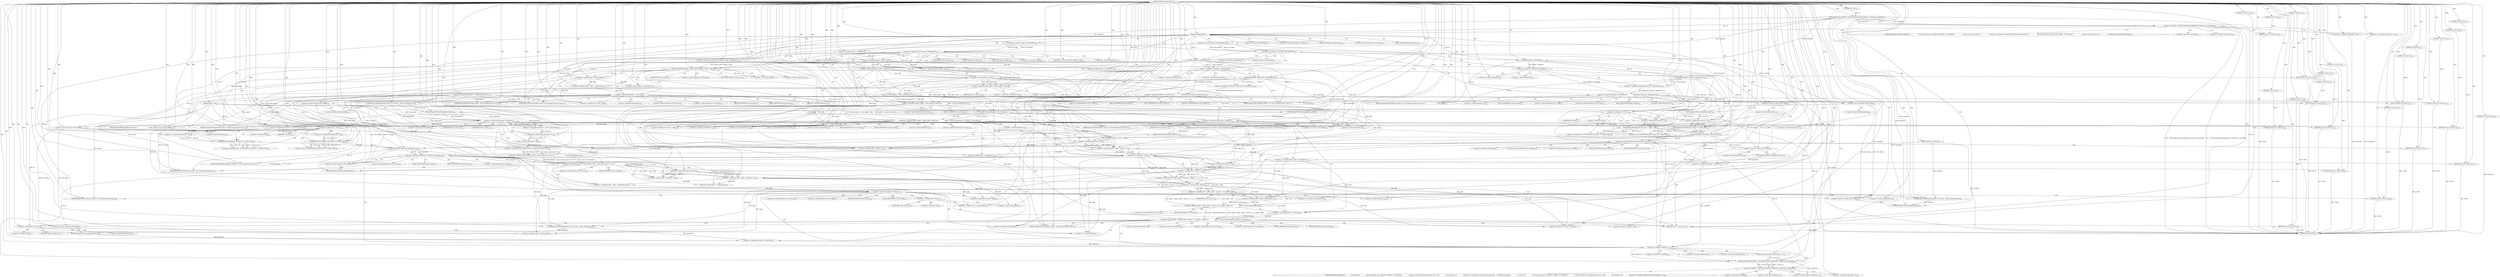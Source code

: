 digraph "TIFFAdvanceDirectory" {  
"43982" [label = <(METHOD,TIFFAdvanceDirectory)<SUB>1815</SUB>> ]
"44576" [label = <(METHOD_RETURN,int)<SUB>1815</SUB>> ]
"43983" [label = <(PARAM,TIFF *tif)<SUB>1815</SUB>> ]
"43984" [label = <(PARAM,uint64_t *nextdiroff)<SUB>1815</SUB>> ]
"43985" [label = <(PARAM,uint64_t *off)<SUB>1815</SUB>> ]
"43986" [label = <(PARAM,tdir_t *nextdirnum)<SUB>1816</SUB>> ]
"43989" [label = <(&lt;operator&gt;.assignment,module[] = &quot;TIFFAdvanceDirectory&quot;)<SUB>1818</SUB>> ]
"44574" [label = <(RETURN,return (1);,return (1);)<SUB>1993</SUB>> ]
"43993" [label = <(&lt;operator&gt;.logicalNot,!_TIFFCheckDirNumberAndOffset(tif, *nextdirnum, *nextdiroff))<SUB>1821</SUB>> ]
"44013" [label = <(isMapped,isMapped(tif))<SUB>1832</SUB>> ]
"44549" [label = <(&lt;operator&gt;.notEquals,*nextdiroff != 0)<SUB>1976</SUB>> ]
"44575" [label = <(LITERAL,1,return (1);)<SUB>1993</SUB>> ]
"44002" [label = <(&lt;operator&gt;.assignment,*nextdiroff = 0)<SUB>1827</SUB>> ]
"44006" [label = <(&lt;operator&gt;.assignment,*nextdirnum = 0)<SUB>1828</SUB>> ]
"44010" [label = <(RETURN,return (0);,return (0);)<SUB>1829</SUB>> ]
"44017" [label = <(&lt;operator&gt;.assignment,poff = *nextdiroff)<SUB>1834</SUB>> ]
"44554" [label = <(&lt;operator&gt;.postIncrement,(*nextdirnum)++)<SUB>1978</SUB>> ]
"43994" [label = <(_TIFFCheckDirNumberAndOffset,_TIFFCheckDirNumberAndOffset(tif, *nextdirnum, *nextdiroff))<SUB>1821</SUB>> ]
"44011" [label = <(LITERAL,0,return (0);)<SUB>1829</SUB>> ]
"44022" [label = <(&lt;operator&gt;.logicalNot,!(tif-&gt;tif_flags &amp; TIFF_BIGTIFF))<SUB>1835</SUB>> ]
"44558" [label = <(&lt;operator&gt;.logicalNot,!_TIFFCheckDirNumberAndOffset(tif, *nextdirnum, *nextdiroff))<SUB>1981</SUB>> ]
"44035" [label = <(&lt;operator&gt;.assignment,poffa = (tmsize_t)poff)<SUB>1840</SUB>> ]
"44040" [label = <(&lt;operator&gt;.assignment,poffb = poffa + sizeof(uint16_t))<SUB>1841</SUB>> ]
"44080" [label = <(_TIFFmemcpy,_TIFFmemcpy(&amp;dircount, tif-&gt;tif_base + poffa, sizeof(uint16_t)))<SUB>1849</SUB>> ]
"44100" [label = <(&lt;operator&gt;.assignment,poffc = poffb + dircount * 12)<SUB>1852</SUB>> ]
"44107" [label = <(&lt;operator&gt;.assignment,poffd = poffc + sizeof(uint32_t))<SUB>1853</SUB>> ]
"44158" [label = <(_TIFFmemcpy,_TIFFmemcpy(&amp;nextdir32, tif-&gt;tif_base + poffc, sizeof(uint32_t)))<SUB>1862</SUB>> ]
"44178" [label = <(&lt;operator&gt;.assignment,*nextdiroff = nextdir32)<SUB>1865</SUB>> ]
"44345" [label = <(&lt;operator&gt;.logicalNot,!(tif-&gt;tif_flags &amp; TIFF_BIGTIFF))<SUB>1916</SUB>> ]
"44567" [label = <(&lt;operator&gt;.assignment,*nextdiroff = 0)<SUB>1989</SUB>> ]
"44571" [label = <(&lt;operator&gt;.postDecrement,(*nextdirnum)--)<SUB>1990</SUB>> ]
"44023" [label = <(&lt;operator&gt;.and,tif-&gt;tif_flags &amp; TIFF_BIGTIFF)<SUB>1835</SUB>> ]
"44047" [label = <(&lt;operator&gt;.logicalOr,((uint64_t)poffa != poff) || (poffb &lt; poffa) ||\012                (poffb &lt; (tmsize_t)sizeof(uint16_t)) || (poffb &gt; tif-&gt;tif_size))<SUB>1842</SUB>> ]
"44091" [label = <(&lt;operator&gt;.and,tif-&gt;tif_flags &amp; TIFF_SWAB)<SUB>1850</SUB>> ]
"44114" [label = <(&lt;operator&gt;.logicalOr,(poffc &lt; poffb) || (poffc &lt; dircount * 12) || (poffd &lt; poffc) ||\012                (poffd &lt; (tmsize_t)sizeof(uint32_t)) || (poffd &gt; tif-&gt;tif_size))<SUB>1854</SUB>> ]
"44148" [label = <(&lt;operator&gt;.notEquals,off != NULL)<SUB>1860</SUB>> ]
"44169" [label = <(&lt;operator&gt;.and,tif-&gt;tif_flags &amp; TIFF_SWAB)<SUB>1863</SUB>> ]
"44206" [label = <(&lt;operator&gt;.assignment,poffa = (tmsize_t)poff)<SUB>1877</SUB>> ]
"44211" [label = <(&lt;operator&gt;.assignment,poffb = poffa + sizeof(uint64_t))<SUB>1878</SUB>> ]
"44230" [label = <(_TIFFmemcpy,_TIFFmemcpy(&amp;dircount64, tif-&gt;tif_base + poffa, sizeof(uint64_t)))<SUB>1884</SUB>> ]
"44261" [label = <(&lt;operator&gt;.assignment,dircount16 = (uint16_t)dircount64)<SUB>1893</SUB>> ]
"44287" [label = <(&lt;operator&gt;.assignment,poffc = poffb + dircount16 * 20)<SUB>1900</SUB>> ]
"44294" [label = <(&lt;operator&gt;.assignment,poffd = poffc + sizeof(uint64_t))<SUB>1901</SUB>> ]
"44324" [label = <(_TIFFmemcpy,_TIFFmemcpy(nextdiroff, tif-&gt;tif_base + poffc, sizeof(uint64_t)))<SUB>1909</SUB>> ]
"44440" [label = <(&lt;operator&gt;.assignment,*nextdiroff = nextdir32)<SUB>1941</SUB>> ]
"44559" [label = <(_TIFFCheckDirNumberAndOffset,_TIFFCheckDirNumberAndOffset(tif, *nextdirnum, *nextdiroff))<SUB>1981</SUB>> ]
"44037" [label = <(&lt;operator&gt;.cast,(tmsize_t)poff)<SUB>1840</SUB>> ]
"44042" [label = <(&lt;operator&gt;.addition,poffa + sizeof(uint16_t))<SUB>1841</SUB>> ]
"44070" [label = <(TIFFErrorExtR,TIFFErrorExtR(tif, module, &quot;Error fetching directory count&quot;))<SUB>1845</SUB>> ]
"44074" [label = <(&lt;operator&gt;.assignment,*nextdiroff = 0)<SUB>1846</SUB>> ]
"44078" [label = <(RETURN,return (0);,return (0);)<SUB>1847</SUB>> ]
"44083" [label = <(&lt;operator&gt;.addition,tif-&gt;tif_base + poffa)<SUB>1849</SUB>> ]
"44088" [label = <(&lt;operator&gt;.sizeOf,sizeof(uint16_t))<SUB>1849</SUB>> ]
"44097" [label = <(TIFFSwabShort,TIFFSwabShort(&amp;dircount))<SUB>1851</SUB>> ]
"44102" [label = <(&lt;operator&gt;.addition,poffb + dircount * 12)<SUB>1852</SUB>> ]
"44109" [label = <(&lt;operator&gt;.addition,poffc + sizeof(uint32_t))<SUB>1853</SUB>> ]
"44141" [label = <(TIFFErrorExtR,TIFFErrorExtR(tif, module, &quot;Error fetching directory link&quot;))<SUB>1857</SUB>> ]
"44145" [label = <(RETURN,return (0);,return (0);)<SUB>1858</SUB>> ]
"44152" [label = <(&lt;operator&gt;.assignment,*off = (uint64_t)poffc)<SUB>1861</SUB>> ]
"44161" [label = <(&lt;operator&gt;.addition,tif-&gt;tif_base + poffc)<SUB>1862</SUB>> ]
"44166" [label = <(&lt;operator&gt;.sizeOf,sizeof(uint32_t))<SUB>1862</SUB>> ]
"44175" [label = <(TIFFSwabLong,TIFFSwabLong(&amp;nextdir32))<SUB>1864</SUB>> ]
"44191" [label = <(&lt;operator&gt;.greaterThan,poff &gt; (uint64_t)TIFF_TMSIZE_T_MAX - sizeof(uint64_t))<SUB>1872</SUB>> ]
"44218" [label = <(&lt;operator&gt;.greaterThan,poffb &gt; tif-&gt;tif_size)<SUB>1879</SUB>> ]
"44241" [label = <(&lt;operator&gt;.and,tif-&gt;tif_flags &amp; TIFF_SWAB)<SUB>1885</SUB>> ]
"44251" [label = <(&lt;operator&gt;.greaterThan,dircount64 &gt; 0xFFFF)<SUB>1887</SUB>> ]
"44267" [label = <(&lt;operator&gt;.greaterThan,poffb &gt; TIFF_TMSIZE_T_MAX - (tmsize_t)(dircount16 * 20) -\012                            (tmsize_t)sizeof(uint64_t))<SUB>1894</SUB>> ]
"44301" [label = <(&lt;operator&gt;.greaterThan,poffd &gt; tif-&gt;tif_size)<SUB>1902</SUB>> ]
"44314" [label = <(&lt;operator&gt;.notEquals,off != NULL)<SUB>1907</SUB>> ]
"44334" [label = <(&lt;operator&gt;.and,tif-&gt;tif_flags &amp; TIFF_SWAB)<SUB>1910</SUB>> ]
"44346" [label = <(&lt;operator&gt;.and,tif-&gt;tif_flags &amp; TIFF_BIGTIFF)<SUB>1916</SUB>> ]
"44355" [label = <(&lt;operator&gt;.logicalOr,!SeekOK(tif, *nextdiroff) ||\012                !ReadOK(tif, &amp;dircount, sizeof(uint16_t)))<SUB>1920</SUB>> ]
"44379" [label = <(&lt;operator&gt;.and,tif-&gt;tif_flags &amp; TIFF_SWAB)<SUB>1927</SUB>> ]
"44389" [label = <(&lt;operator&gt;.notEquals,off != NULL)<SUB>1929</SUB>> ]
"44413" [label = <(&lt;operator&gt;.logicalNot,!ReadOK(tif, &amp;nextdir32, sizeof(uint32_t)))<SUB>1933</SUB>> ]
"44431" [label = <(&lt;operator&gt;.and,tif-&gt;tif_flags &amp; TIFF_SWAB)<SUB>1939</SUB>> ]
"44493" [label = <(&lt;operator&gt;.assignment,dircount16 = (uint16_t)dircount64)<SUB>1961</SUB>> ]
"44044" [label = <(&lt;operator&gt;.sizeOf,sizeof(uint16_t))<SUB>1841</SUB>> ]
"44048" [label = <(&lt;operator&gt;.logicalOr,((uint64_t)poffa != poff) || (poffb &lt; poffa) ||\012                (poffb &lt; (tmsize_t)sizeof(uint16_t)))<SUB>1842</SUB>> ]
"44064" [label = <(&lt;operator&gt;.greaterThan,poffb &gt; tif-&gt;tif_size)<SUB>1843</SUB>> ]
"44079" [label = <(LITERAL,0,return (0);)<SUB>1847</SUB>> ]
"44104" [label = <(&lt;operator&gt;.multiplication,dircount * 12)<SUB>1852</SUB>> ]
"44111" [label = <(&lt;operator&gt;.sizeOf,sizeof(uint32_t))<SUB>1853</SUB>> ]
"44115" [label = <(&lt;operator&gt;.logicalOr,(poffc &lt; poffb) || (poffc &lt; dircount * 12) || (poffd &lt; poffc) ||\012                (poffd &lt; (tmsize_t)sizeof(uint32_t)))<SUB>1854</SUB>> ]
"44135" [label = <(&lt;operator&gt;.greaterThan,poffd &gt; tif-&gt;tif_size)<SUB>1855</SUB>> ]
"44146" [label = <(LITERAL,0,return (0);)<SUB>1858</SUB>> ]
"44200" [label = <(TIFFErrorExtR,TIFFErrorExtR(tif, module, &quot;Error fetching directory count&quot;))<SUB>1874</SUB>> ]
"44204" [label = <(RETURN,return (0);,return (0);)<SUB>1875</SUB>> ]
"44208" [label = <(&lt;operator&gt;.cast,(tmsize_t)poff)<SUB>1877</SUB>> ]
"44213" [label = <(&lt;operator&gt;.addition,poffa + sizeof(uint64_t))<SUB>1878</SUB>> ]
"44224" [label = <(TIFFErrorExtR,TIFFErrorExtR(tif, module, &quot;Error fetching directory count&quot;))<SUB>1881</SUB>> ]
"44228" [label = <(RETURN,return (0);,return (0);)<SUB>1882</SUB>> ]
"44233" [label = <(&lt;operator&gt;.addition,tif-&gt;tif_base + poffa)<SUB>1884</SUB>> ]
"44238" [label = <(&lt;operator&gt;.sizeOf,sizeof(uint64_t))<SUB>1884</SUB>> ]
"44247" [label = <(TIFFSwabLong8,TIFFSwabLong8(&amp;dircount64))<SUB>1886</SUB>> ]
"44255" [label = <(TIFFErrorExtR,TIFFErrorExtR(tif, module,\012                              &quot;Sanity check on directory count failed&quot;))<SUB>1889</SUB>> ]
"44259" [label = <(RETURN,return (0);,return (0);)<SUB>1891</SUB>> ]
"44263" [label = <(&lt;operator&gt;.cast,(uint16_t)dircount64)<SUB>1893</SUB>> ]
"44281" [label = <(TIFFErrorExtR,TIFFErrorExtR(tif, module, &quot;Error fetching directory link&quot;))<SUB>1897</SUB>> ]
"44285" [label = <(RETURN,return (0);,return (0);)<SUB>1898</SUB>> ]
"44289" [label = <(&lt;operator&gt;.addition,poffb + dircount16 * 20)<SUB>1900</SUB>> ]
"44296" [label = <(&lt;operator&gt;.addition,poffc + sizeof(uint64_t))<SUB>1901</SUB>> ]
"44307" [label = <(TIFFErrorExtR,TIFFErrorExtR(tif, module, &quot;Error fetching directory link&quot;))<SUB>1904</SUB>> ]
"44311" [label = <(RETURN,return (0);,return (0);)<SUB>1905</SUB>> ]
"44318" [label = <(&lt;operator&gt;.assignment,*off = (uint64_t)poffc)<SUB>1908</SUB>> ]
"44326" [label = <(&lt;operator&gt;.addition,tif-&gt;tif_base + poffc)<SUB>1909</SUB>> ]
"44331" [label = <(&lt;operator&gt;.sizeOf,sizeof(uint64_t))<SUB>1909</SUB>> ]
"44340" [label = <(TIFFSwabLong8,TIFFSwabLong8(nextdiroff))<SUB>1911</SUB>> ]
"44369" [label = <(TIFFErrorExtR,TIFFErrorExtR(tif, module, &quot;%s: Error fetching directory count&quot;,\012                              tif-&gt;tif_name))<SUB>1923</SUB>> ]
"44376" [label = <(RETURN,return (0);,return (0);)<SUB>1925</SUB>> ]
"44385" [label = <(TIFFSwabShort,TIFFSwabShort(&amp;dircount))<SUB>1928</SUB>> ]
"44393" [label = <(&lt;operator&gt;.assignment,*off = TIFFSeekFile(tif, dircount * 12, SEEK_CUR))<SUB>1930</SUB>> ]
"44421" [label = <(TIFFErrorExtR,TIFFErrorExtR(tif, module, &quot;%s: Error fetching directory link&quot;,\012                              tif-&gt;tif_name))<SUB>1935</SUB>> ]
"44428" [label = <(RETURN,return (0);,return (0);)<SUB>1937</SUB>> ]
"44437" [label = <(TIFFSwabLong,TIFFSwabLong(&amp;nextdir32))<SUB>1940</SUB>> ]
"44449" [label = <(&lt;operator&gt;.logicalOr,!SeekOK(tif, *nextdiroff) ||\012                !ReadOK(tif, &amp;dircount64, sizeof(uint64_t)))<SUB>1947</SUB>> ]
"44473" [label = <(&lt;operator&gt;.and,tif-&gt;tif_flags &amp; TIFF_SWAB)<SUB>1954</SUB>> ]
"44483" [label = <(&lt;operator&gt;.greaterThan,dircount64 &gt; 0xFFFF)<SUB>1956</SUB>> ]
"44499" [label = <(&lt;operator&gt;.notEquals,off != NULL)<SUB>1962</SUB>> ]
"44523" [label = <(&lt;operator&gt;.logicalNot,!ReadOK(tif, nextdiroff, sizeof(uint64_t)))<SUB>1966</SUB>> ]
"44540" [label = <(&lt;operator&gt;.and,tif-&gt;tif_flags &amp; TIFF_SWAB)<SUB>1972</SUB>> ]
"44049" [label = <(&lt;operator&gt;.logicalOr,((uint64_t)poffa != poff) || (poffb &lt; poffa))<SUB>1842</SUB>> ]
"44058" [label = <(&lt;operator&gt;.lessThan,poffb &lt; (tmsize_t)sizeof(uint16_t))<SUB>1843</SUB>> ]
"44116" [label = <(&lt;operator&gt;.logicalOr,(poffc &lt; poffb) || (poffc &lt; dircount * 12) || (poffd &lt; poffc))<SUB>1854</SUB>> ]
"44129" [label = <(&lt;operator&gt;.lessThan,poffd &lt; (tmsize_t)sizeof(uint32_t))<SUB>1855</SUB>> ]
"44155" [label = <(&lt;operator&gt;.cast,(uint64_t)poffc)<SUB>1861</SUB>> ]
"44193" [label = <(&lt;operator&gt;.subtraction,(uint64_t)TIFF_TMSIZE_T_MAX - sizeof(uint64_t))<SUB>1872</SUB>> ]
"44205" [label = <(LITERAL,0,return (0);)<SUB>1875</SUB>> ]
"44215" [label = <(&lt;operator&gt;.sizeOf,sizeof(uint64_t))<SUB>1878</SUB>> ]
"44229" [label = <(LITERAL,0,return (0);)<SUB>1882</SUB>> ]
"44260" [label = <(LITERAL,0,return (0);)<SUB>1891</SUB>> ]
"44269" [label = <(&lt;operator&gt;.subtraction,TIFF_TMSIZE_T_MAX - (tmsize_t)(dircount16 * 20) -\012                            (tmsize_t)sizeof(uint64_t))<SUB>1894</SUB>> ]
"44286" [label = <(LITERAL,0,return (0);)<SUB>1898</SUB>> ]
"44291" [label = <(&lt;operator&gt;.multiplication,dircount16 * 20)<SUB>1900</SUB>> ]
"44298" [label = <(&lt;operator&gt;.sizeOf,sizeof(uint64_t))<SUB>1901</SUB>> ]
"44312" [label = <(LITERAL,0,return (0);)<SUB>1905</SUB>> ]
"44356" [label = <(&lt;operator&gt;.logicalNot,!SeekOK(tif, *nextdiroff))<SUB>1920</SUB>> ]
"44361" [label = <(&lt;operator&gt;.logicalNot,!ReadOK(tif, &amp;dircount, sizeof(uint16_t)))<SUB>1921</SUB>> ]
"44377" [label = <(LITERAL,0,return (0);)<SUB>1925</SUB>> ]
"44404" [label = <(&lt;operator&gt;.cast,(void)TIFFSeekFile(tif, dircount * 12, SEEK_CUR))<SUB>1932</SUB>> ]
"44414" [label = <(ReadOK,ReadOK(tif, &amp;nextdir32, sizeof(uint32_t)))<SUB>1933</SUB>> ]
"44429" [label = <(LITERAL,0,return (0);)<SUB>1937</SUB>> ]
"44463" [label = <(TIFFErrorExtR,TIFFErrorExtR(tif, module, &quot;%s: Error fetching directory count&quot;,\012                              tif-&gt;tif_name))<SUB>1950</SUB>> ]
"44470" [label = <(RETURN,return (0);,return (0);)<SUB>1952</SUB>> ]
"44479" [label = <(TIFFSwabLong8,TIFFSwabLong8(&amp;dircount64))<SUB>1955</SUB>> ]
"44487" [label = <(TIFFErrorExtR,TIFFErrorExtR(tif, module, &quot;Error fetching directory count&quot;))<SUB>1958</SUB>> ]
"44491" [label = <(RETURN,return (0);,return (0);)<SUB>1959</SUB>> ]
"44495" [label = <(&lt;operator&gt;.cast,(uint16_t)dircount64)<SUB>1961</SUB>> ]
"44503" [label = <(&lt;operator&gt;.assignment,*off = TIFFSeekFile(tif, dircount16 * 20, SEEK_CUR))<SUB>1963</SUB>> ]
"44530" [label = <(TIFFErrorExtR,TIFFErrorExtR(tif, module, &quot;%s: Error fetching directory link&quot;,\012                              tif-&gt;tif_name))<SUB>1968</SUB>> ]
"44537" [label = <(RETURN,return (0);,return (0);)<SUB>1970</SUB>> ]
"44546" [label = <(TIFFSwabLong8,TIFFSwabLong8(nextdiroff))<SUB>1973</SUB>> ]
"44050" [label = <(&lt;operator&gt;.notEquals,(uint64_t)poffa != poff)<SUB>1842</SUB>> ]
"44055" [label = <(&lt;operator&gt;.lessThan,poffb &lt; poffa)<SUB>1842</SUB>> ]
"44060" [label = <(&lt;operator&gt;.cast,(tmsize_t)sizeof(uint16_t))<SUB>1843</SUB>> ]
"44117" [label = <(&lt;operator&gt;.logicalOr,(poffc &lt; poffb) || (poffc &lt; dircount * 12))<SUB>1854</SUB>> ]
"44126" [label = <(&lt;operator&gt;.lessThan,poffd &lt; poffc)<SUB>1854</SUB>> ]
"44131" [label = <(&lt;operator&gt;.cast,(tmsize_t)sizeof(uint32_t))<SUB>1855</SUB>> ]
"44194" [label = <(&lt;operator&gt;.cast,(uint64_t)TIFF_TMSIZE_T_MAX)<SUB>1872</SUB>> ]
"44197" [label = <(&lt;operator&gt;.sizeOf,sizeof(uint64_t))<SUB>1872</SUB>> ]
"44270" [label = <(&lt;operator&gt;.subtraction,TIFF_TMSIZE_T_MAX - (tmsize_t)(dircount16 * 20))<SUB>1894</SUB>> ]
"44276" [label = <(&lt;operator&gt;.cast,(tmsize_t)sizeof(uint64_t))<SUB>1895</SUB>> ]
"44321" [label = <(&lt;operator&gt;.cast,(uint64_t)poffc)<SUB>1908</SUB>> ]
"44357" [label = <(SeekOK,SeekOK(tif, *nextdiroff))<SUB>1920</SUB>> ]
"44362" [label = <(ReadOK,ReadOK(tif, &amp;dircount, sizeof(uint16_t)))<SUB>1921</SUB>> ]
"44396" [label = <(TIFFSeekFile,TIFFSeekFile(tif, dircount * 12, SEEK_CUR))<SUB>1930</SUB>> ]
"44418" [label = <(&lt;operator&gt;.sizeOf,sizeof(uint32_t))<SUB>1933</SUB>> ]
"44450" [label = <(&lt;operator&gt;.logicalNot,!SeekOK(tif, *nextdiroff))<SUB>1947</SUB>> ]
"44455" [label = <(&lt;operator&gt;.logicalNot,!ReadOK(tif, &amp;dircount64, sizeof(uint64_t)))<SUB>1948</SUB>> ]
"44471" [label = <(LITERAL,0,return (0);)<SUB>1952</SUB>> ]
"44492" [label = <(LITERAL,0,return (0);)<SUB>1959</SUB>> ]
"44514" [label = <(&lt;operator&gt;.cast,(void)TIFFSeekFile(tif, dircount16 * 20, SEEK_CUR))<SUB>1965</SUB>> ]
"44524" [label = <(ReadOK,ReadOK(tif, nextdiroff, sizeof(uint64_t)))<SUB>1966</SUB>> ]
"44538" [label = <(LITERAL,0,return (0);)<SUB>1970</SUB>> ]
"44051" [label = <(&lt;operator&gt;.cast,(uint64_t)poffa)<SUB>1842</SUB>> ]
"44062" [label = <(&lt;operator&gt;.sizeOf,sizeof(uint16_t))<SUB>1843</SUB>> ]
"44118" [label = <(&lt;operator&gt;.lessThan,poffc &lt; poffb)<SUB>1854</SUB>> ]
"44121" [label = <(&lt;operator&gt;.lessThan,poffc &lt; dircount * 12)<SUB>1854</SUB>> ]
"44133" [label = <(&lt;operator&gt;.sizeOf,sizeof(uint32_t))<SUB>1855</SUB>> ]
"44272" [label = <(tmsize_t,(tmsize_t)(dircount16 * 20))<SUB>1894</SUB>> ]
"44278" [label = <(&lt;operator&gt;.sizeOf,sizeof(uint64_t))<SUB>1895</SUB>> ]
"44366" [label = <(&lt;operator&gt;.sizeOf,sizeof(uint16_t))<SUB>1921</SUB>> ]
"44398" [label = <(&lt;operator&gt;.multiplication,dircount * 12)<SUB>1930</SUB>> ]
"44406" [label = <(TIFFSeekFile,TIFFSeekFile(tif, dircount * 12, SEEK_CUR))<SUB>1932</SUB>> ]
"44451" [label = <(SeekOK,SeekOK(tif, *nextdiroff))<SUB>1947</SUB>> ]
"44456" [label = <(ReadOK,ReadOK(tif, &amp;dircount64, sizeof(uint64_t)))<SUB>1948</SUB>> ]
"44506" [label = <(TIFFSeekFile,TIFFSeekFile(tif, dircount16 * 20, SEEK_CUR))<SUB>1963</SUB>> ]
"44527" [label = <(&lt;operator&gt;.sizeOf,sizeof(uint64_t))<SUB>1966</SUB>> ]
"44123" [label = <(&lt;operator&gt;.multiplication,dircount * 12)<SUB>1854</SUB>> ]
"44273" [label = <(&lt;operator&gt;.multiplication,dircount16 * 20)<SUB>1894</SUB>> ]
"44408" [label = <(&lt;operator&gt;.multiplication,dircount * 12)<SUB>1932</SUB>> ]
"44460" [label = <(&lt;operator&gt;.sizeOf,sizeof(uint64_t))<SUB>1948</SUB>> ]
"44508" [label = <(&lt;operator&gt;.multiplication,dircount16 * 20)<SUB>1963</SUB>> ]
"44516" [label = <(TIFFSeekFile,TIFFSeekFile(tif, dircount16 * 20, SEEK_CUR))<SUB>1965</SUB>> ]
"44518" [label = <(&lt;operator&gt;.multiplication,dircount16 * 20)<SUB>1965</SUB>> ]
"44001" [label = <(UNKNOWN,TIFFErrorExtR(tif, module,\012                      &quot;Starting directory %u at offset 0x%&quot; PRIx64 &quot; (%&quot; PRIu64\012                      &quot;) might cause an IFD loop&quot;,\012                      *nextdirnum, *nextdiroff, *nextdiroff);,TIFFErrorExtR(tif, module,\012                      &quot;Starting directory %u at offset 0x%&quot; PRIx64 &quot; (%&quot; PRIu64\012                      &quot;) might cause an IFD loop&quot;,\012                      *nextdirnum, *nextdiroff, *nextdiroff);)<SUB>1823</SUB>> ]
"44550" [label = <(&lt;operator&gt;.indirection,*nextdiroff)<SUB>1976</SUB>> ]
"44003" [label = <(&lt;operator&gt;.indirection,*nextdiroff)<SUB>1827</SUB>> ]
"44007" [label = <(&lt;operator&gt;.indirection,*nextdirnum)<SUB>1828</SUB>> ]
"44019" [label = <(&lt;operator&gt;.indirection,*nextdiroff)<SUB>1834</SUB>> ]
"44555" [label = <(&lt;operator&gt;.indirection,*nextdirnum)<SUB>1978</SUB>> ]
"44566" [label = <(UNKNOWN,TIFFWarningExtR(\012                tif, module,\012                &quot;the next directory %u at offset 0x%&quot; PRIx64 &quot; (%&quot; PRIu64\012                &quot;) might be an IFD loop. Treating directory %d as &quot;\012                &quot;last directory&quot;,\012                *nextdirnum, *nextdiroff, *nextdiroff, (int)(*nextdirnum) - 1);,TIFFWarningExtR(\012                tif, module,\012                &quot;the next directory %u at offset 0x%&quot; PRIx64 &quot; (%&quot; PRIu64\012                &quot;) might be an IFD loop. Treating directory %d as &quot;\012                &quot;last directory&quot;,\012                *nextdirnum, *nextdiroff, *nextdiroff, (int)(*nextdirnum) - 1);)<SUB>1983</SUB>> ]
"44024" [label = <(&lt;operator&gt;.indirectFieldAccess,tif-&gt;tif_flags)<SUB>1835</SUB>> ]
"44081" [label = <(&lt;operator&gt;.addressOf,&amp;dircount)<SUB>1849</SUB>> ]
"44159" [label = <(&lt;operator&gt;.addressOf,&amp;nextdir32)<SUB>1862</SUB>> ]
"44179" [label = <(&lt;operator&gt;.indirection,*nextdiroff)<SUB>1865</SUB>> ]
"44561" [label = <(&lt;operator&gt;.indirection,*nextdirnum)<SUB>1981</SUB>> ]
"44563" [label = <(&lt;operator&gt;.indirection,*nextdiroff)<SUB>1981</SUB>> ]
"44568" [label = <(&lt;operator&gt;.indirection,*nextdiroff)<SUB>1989</SUB>> ]
"44572" [label = <(&lt;operator&gt;.indirection,*nextdirnum)<SUB>1990</SUB>> ]
"44026" [label = <(FIELD_IDENTIFIER,tif_flags,tif_flags)<SUB>1835</SUB>> ]
"44038" [label = <(UNKNOWN,tmsize_t,tmsize_t)<SUB>1840</SUB>> ]
"44084" [label = <(&lt;operator&gt;.indirectFieldAccess,tif-&gt;tif_base)<SUB>1849</SUB>> ]
"44092" [label = <(&lt;operator&gt;.indirectFieldAccess,tif-&gt;tif_flags)<SUB>1850</SUB>> ]
"44162" [label = <(&lt;operator&gt;.indirectFieldAccess,tif-&gt;tif_base)<SUB>1862</SUB>> ]
"44170" [label = <(&lt;operator&gt;.indirectFieldAccess,tif-&gt;tif_flags)<SUB>1863</SUB>> ]
"44231" [label = <(&lt;operator&gt;.addressOf,&amp;dircount64)<SUB>1884</SUB>> ]
"44347" [label = <(&lt;operator&gt;.indirectFieldAccess,tif-&gt;tif_flags)<SUB>1916</SUB>> ]
"44441" [label = <(&lt;operator&gt;.indirection,*nextdiroff)<SUB>1941</SUB>> ]
"44066" [label = <(&lt;operator&gt;.indirectFieldAccess,tif-&gt;tif_size)<SUB>1843</SUB>> ]
"44075" [label = <(&lt;operator&gt;.indirection,*nextdiroff)<SUB>1846</SUB>> ]
"44086" [label = <(FIELD_IDENTIFIER,tif_base,tif_base)<SUB>1849</SUB>> ]
"44094" [label = <(FIELD_IDENTIFIER,tif_flags,tif_flags)<SUB>1850</SUB>> ]
"44098" [label = <(&lt;operator&gt;.addressOf,&amp;dircount)<SUB>1851</SUB>> ]
"44137" [label = <(&lt;operator&gt;.indirectFieldAccess,tif-&gt;tif_size)<SUB>1855</SUB>> ]
"44153" [label = <(&lt;operator&gt;.indirection,*off)<SUB>1861</SUB>> ]
"44164" [label = <(FIELD_IDENTIFIER,tif_base,tif_base)<SUB>1862</SUB>> ]
"44172" [label = <(FIELD_IDENTIFIER,tif_flags,tif_flags)<SUB>1863</SUB>> ]
"44176" [label = <(&lt;operator&gt;.addressOf,&amp;nextdir32)<SUB>1864</SUB>> ]
"44209" [label = <(UNKNOWN,tmsize_t,tmsize_t)<SUB>1877</SUB>> ]
"44220" [label = <(&lt;operator&gt;.indirectFieldAccess,tif-&gt;tif_size)<SUB>1879</SUB>> ]
"44234" [label = <(&lt;operator&gt;.indirectFieldAccess,tif-&gt;tif_base)<SUB>1884</SUB>> ]
"44242" [label = <(&lt;operator&gt;.indirectFieldAccess,tif-&gt;tif_flags)<SUB>1885</SUB>> ]
"44264" [label = <(UNKNOWN,uint16_t,uint16_t)<SUB>1893</SUB>> ]
"44303" [label = <(&lt;operator&gt;.indirectFieldAccess,tif-&gt;tif_size)<SUB>1902</SUB>> ]
"44327" [label = <(&lt;operator&gt;.indirectFieldAccess,tif-&gt;tif_base)<SUB>1909</SUB>> ]
"44335" [label = <(&lt;operator&gt;.indirectFieldAccess,tif-&gt;tif_flags)<SUB>1910</SUB>> ]
"44349" [label = <(FIELD_IDENTIFIER,tif_flags,tif_flags)<SUB>1916</SUB>> ]
"44380" [label = <(&lt;operator&gt;.indirectFieldAccess,tif-&gt;tif_flags)<SUB>1927</SUB>> ]
"44432" [label = <(&lt;operator&gt;.indirectFieldAccess,tif-&gt;tif_flags)<SUB>1939</SUB>> ]
"44068" [label = <(FIELD_IDENTIFIER,tif_size,tif_size)<SUB>1843</SUB>> ]
"44139" [label = <(FIELD_IDENTIFIER,tif_size,tif_size)<SUB>1855</SUB>> ]
"44156" [label = <(UNKNOWN,uint64_t,uint64_t)<SUB>1861</SUB>> ]
"44222" [label = <(FIELD_IDENTIFIER,tif_size,tif_size)<SUB>1879</SUB>> ]
"44236" [label = <(FIELD_IDENTIFIER,tif_base,tif_base)<SUB>1884</SUB>> ]
"44244" [label = <(FIELD_IDENTIFIER,tif_flags,tif_flags)<SUB>1885</SUB>> ]
"44248" [label = <(&lt;operator&gt;.addressOf,&amp;dircount64)<SUB>1886</SUB>> ]
"44305" [label = <(FIELD_IDENTIFIER,tif_size,tif_size)<SUB>1902</SUB>> ]
"44319" [label = <(&lt;operator&gt;.indirection,*off)<SUB>1908</SUB>> ]
"44329" [label = <(FIELD_IDENTIFIER,tif_base,tif_base)<SUB>1909</SUB>> ]
"44337" [label = <(FIELD_IDENTIFIER,tif_flags,tif_flags)<SUB>1910</SUB>> ]
"44373" [label = <(&lt;operator&gt;.indirectFieldAccess,tif-&gt;tif_name)<SUB>1924</SUB>> ]
"44382" [label = <(FIELD_IDENTIFIER,tif_flags,tif_flags)<SUB>1927</SUB>> ]
"44386" [label = <(&lt;operator&gt;.addressOf,&amp;dircount)<SUB>1928</SUB>> ]
"44394" [label = <(&lt;operator&gt;.indirection,*off)<SUB>1930</SUB>> ]
"44416" [label = <(&lt;operator&gt;.addressOf,&amp;nextdir32)<SUB>1933</SUB>> ]
"44425" [label = <(&lt;operator&gt;.indirectFieldAccess,tif-&gt;tif_name)<SUB>1936</SUB>> ]
"44434" [label = <(FIELD_IDENTIFIER,tif_flags,tif_flags)<SUB>1939</SUB>> ]
"44438" [label = <(&lt;operator&gt;.addressOf,&amp;nextdir32)<SUB>1940</SUB>> ]
"44474" [label = <(&lt;operator&gt;.indirectFieldAccess,tif-&gt;tif_flags)<SUB>1954</SUB>> ]
"44496" [label = <(UNKNOWN,uint16_t,uint16_t)<SUB>1961</SUB>> ]
"44541" [label = <(&lt;operator&gt;.indirectFieldAccess,tif-&gt;tif_flags)<SUB>1972</SUB>> ]
"44061" [label = <(UNKNOWN,tmsize_t,tmsize_t)<SUB>1843</SUB>> ]
"44132" [label = <(UNKNOWN,tmsize_t,tmsize_t)<SUB>1855</SUB>> ]
"44195" [label = <(UNKNOWN,uint64_t,uint64_t)<SUB>1872</SUB>> ]
"44277" [label = <(UNKNOWN,tmsize_t,tmsize_t)<SUB>1895</SUB>> ]
"44322" [label = <(UNKNOWN,uint64_t,uint64_t)<SUB>1908</SUB>> ]
"44359" [label = <(&lt;operator&gt;.indirection,*nextdiroff)<SUB>1920</SUB>> ]
"44364" [label = <(&lt;operator&gt;.addressOf,&amp;dircount)<SUB>1921</SUB>> ]
"44375" [label = <(FIELD_IDENTIFIER,tif_name,tif_name)<SUB>1924</SUB>> ]
"44405" [label = <(UNKNOWN,void,void)<SUB>1932</SUB>> ]
"44427" [label = <(FIELD_IDENTIFIER,tif_name,tif_name)<SUB>1936</SUB>> ]
"44467" [label = <(&lt;operator&gt;.indirectFieldAccess,tif-&gt;tif_name)<SUB>1951</SUB>> ]
"44476" [label = <(FIELD_IDENTIFIER,tif_flags,tif_flags)<SUB>1954</SUB>> ]
"44480" [label = <(&lt;operator&gt;.addressOf,&amp;dircount64)<SUB>1955</SUB>> ]
"44504" [label = <(&lt;operator&gt;.indirection,*off)<SUB>1963</SUB>> ]
"44534" [label = <(&lt;operator&gt;.indirectFieldAccess,tif-&gt;tif_name)<SUB>1969</SUB>> ]
"44543" [label = <(FIELD_IDENTIFIER,tif_flags,tif_flags)<SUB>1972</SUB>> ]
"44052" [label = <(UNKNOWN,uint64_t,uint64_t)<SUB>1842</SUB>> ]
"44453" [label = <(&lt;operator&gt;.indirection,*nextdiroff)<SUB>1947</SUB>> ]
"44458" [label = <(&lt;operator&gt;.addressOf,&amp;dircount64)<SUB>1948</SUB>> ]
"44469" [label = <(FIELD_IDENTIFIER,tif_name,tif_name)<SUB>1951</SUB>> ]
"44515" [label = <(UNKNOWN,void,void)<SUB>1965</SUB>> ]
"44536" [label = <(FIELD_IDENTIFIER,tif_name,tif_name)<SUB>1969</SUB>> ]
  "44470" -> "44576"  [ label = "DDG: &lt;RET&gt;"] 
  "44078" -> "44576"  [ label = "DDG: &lt;RET&gt;"] 
  "44537" -> "44576"  [ label = "DDG: &lt;RET&gt;"] 
  "44010" -> "44576"  [ label = "DDG: &lt;RET&gt;"] 
  "44428" -> "44576"  [ label = "DDG: &lt;RET&gt;"] 
  "44311" -> "44576"  [ label = "DDG: &lt;RET&gt;"] 
  "44228" -> "44576"  [ label = "DDG: &lt;RET&gt;"] 
  "44145" -> "44576"  [ label = "DDG: &lt;RET&gt;"] 
  "44285" -> "44576"  [ label = "DDG: &lt;RET&gt;"] 
  "44259" -> "44576"  [ label = "DDG: &lt;RET&gt;"] 
  "44376" -> "44576"  [ label = "DDG: &lt;RET&gt;"] 
  "44204" -> "44576"  [ label = "DDG: &lt;RET&gt;"] 
  "44574" -> "44576"  [ label = "DDG: &lt;RET&gt;"] 
  "44491" -> "44576"  [ label = "DDG: &lt;RET&gt;"] 
  "43984" -> "44576"  [ label = "DDG: nextdiroff"] 
  "43985" -> "44576"  [ label = "DDG: off"] 
  "43986" -> "44576"  [ label = "DDG: nextdirnum"] 
  "43989" -> "44576"  [ label = "DDG: module"] 
  "43994" -> "44576"  [ label = "DDG: tif"] 
  "43993" -> "44576"  [ label = "DDG: _TIFFCheckDirNumberAndOffset(tif, *nextdirnum, *nextdiroff)"] 
  "43993" -> "44576"  [ label = "DDG: !_TIFFCheckDirNumberAndOffset(tif, *nextdirnum, *nextdiroff)"] 
  "44002" -> "44576"  [ label = "DDG: *nextdiroff"] 
  "44006" -> "44576"  [ label = "DDG: *nextdirnum"] 
  "43982" -> "43983"  [ label = "DDG: "] 
  "43982" -> "43984"  [ label = "DDG: "] 
  "43982" -> "43985"  [ label = "DDG: "] 
  "43982" -> "43986"  [ label = "DDG: "] 
  "43982" -> "43989"  [ label = "DDG: "] 
  "44575" -> "44574"  [ label = "DDG: 1"] 
  "43982" -> "44574"  [ label = "DDG: "] 
  "43982" -> "44575"  [ label = "DDG: "] 
  "43994" -> "43993"  [ label = "DDG: tif"] 
  "43994" -> "43993"  [ label = "DDG: *nextdirnum"] 
  "43994" -> "43993"  [ label = "DDG: *nextdiroff"] 
  "43982" -> "44002"  [ label = "DDG: "] 
  "43982" -> "44006"  [ label = "DDG: "] 
  "44011" -> "44010"  [ label = "DDG: 0"] 
  "43982" -> "44010"  [ label = "DDG: "] 
  "43994" -> "44013"  [ label = "DDG: tif"] 
  "43982" -> "44013"  [ label = "DDG: "] 
  "43994" -> "44017"  [ label = "DDG: *nextdiroff"] 
  "44451" -> "44549"  [ label = "DDG: *nextdiroff"] 
  "44440" -> "44549"  [ label = "DDG: *nextdiroff"] 
  "44178" -> "44549"  [ label = "DDG: *nextdiroff"] 
  "43994" -> "44549"  [ label = "DDG: *nextdiroff"] 
  "43982" -> "44549"  [ label = "DDG: "] 
  "43983" -> "43994"  [ label = "DDG: tif"] 
  "43982" -> "43994"  [ label = "DDG: "] 
  "43982" -> "44011"  [ label = "DDG: "] 
  "43982" -> "44017"  [ label = "DDG: "] 
  "43994" -> "44554"  [ label = "DDG: *nextdirnum"] 
  "44023" -> "44022"  [ label = "DDG: tif-&gt;tif_flags"] 
  "44023" -> "44022"  [ label = "DDG: TIFF_BIGTIFF"] 
  "44017" -> "44035"  [ label = "DDG: poff"] 
  "43982" -> "44035"  [ label = "DDG: "] 
  "44035" -> "44040"  [ label = "DDG: poffa"] 
  "43982" -> "44040"  [ label = "DDG: "] 
  "44040" -> "44100"  [ label = "DDG: poffb"] 
  "44055" -> "44100"  [ label = "DDG: poffb"] 
  "44058" -> "44100"  [ label = "DDG: poffb"] 
  "44064" -> "44100"  [ label = "DDG: poffb"] 
  "43982" -> "44100"  [ label = "DDG: "] 
  "44104" -> "44100"  [ label = "DDG: dircount"] 
  "44104" -> "44100"  [ label = "DDG: 12"] 
  "44100" -> "44107"  [ label = "DDG: poffc"] 
  "43982" -> "44107"  [ label = "DDG: "] 
  "44158" -> "44178"  [ label = "DDG: &amp;nextdir32"] 
  "44175" -> "44178"  [ label = "DDG: &amp;nextdir32"] 
  "43982" -> "44178"  [ label = "DDG: "] 
  "44559" -> "44558"  [ label = "DDG: tif"] 
  "44559" -> "44558"  [ label = "DDG: *nextdirnum"] 
  "44559" -> "44558"  [ label = "DDG: *nextdiroff"] 
  "43982" -> "44567"  [ label = "DDG: "] 
  "43982" -> "44023"  [ label = "DDG: "] 
  "43982" -> "44080"  [ label = "DDG: "] 
  "44055" -> "44080"  [ label = "DDG: poffa"] 
  "44035" -> "44080"  [ label = "DDG: poffa"] 
  "43982" -> "44158"  [ label = "DDG: "] 
  "44118" -> "44158"  [ label = "DDG: poffc"] 
  "44121" -> "44158"  [ label = "DDG: poffc"] 
  "44126" -> "44158"  [ label = "DDG: poffc"] 
  "44191" -> "44206"  [ label = "DDG: poff"] 
  "43982" -> "44206"  [ label = "DDG: "] 
  "44206" -> "44211"  [ label = "DDG: poffa"] 
  "43982" -> "44211"  [ label = "DDG: "] 
  "44230" -> "44261"  [ label = "DDG: &amp;dircount64"] 
  "44247" -> "44261"  [ label = "DDG: &amp;dircount64"] 
  "44251" -> "44261"  [ label = "DDG: dircount64"] 
  "43982" -> "44261"  [ label = "DDG: "] 
  "44267" -> "44287"  [ label = "DDG: poffb"] 
  "43982" -> "44287"  [ label = "DDG: "] 
  "44291" -> "44287"  [ label = "DDG: dircount16"] 
  "44291" -> "44287"  [ label = "DDG: 20"] 
  "44287" -> "44294"  [ label = "DDG: poffc"] 
  "43982" -> "44294"  [ label = "DDG: "] 
  "44346" -> "44345"  [ label = "DDG: tif-&gt;tif_flags"] 
  "44346" -> "44345"  [ label = "DDG: TIFF_BIGTIFF"] 
  "44414" -> "44440"  [ label = "DDG: &amp;nextdir32"] 
  "44437" -> "44440"  [ label = "DDG: &amp;nextdir32"] 
  "43982" -> "44440"  [ label = "DDG: "] 
  "44013" -> "44559"  [ label = "DDG: tif"] 
  "44524" -> "44559"  [ label = "DDG: tif"] 
  "44414" -> "44559"  [ label = "DDG: tif"] 
  "43982" -> "44559"  [ label = "DDG: "] 
  "44554" -> "44559"  [ label = "DDG: *nextdirnum"] 
  "44549" -> "44559"  [ label = "DDG: *nextdiroff"] 
  "44559" -> "44571"  [ label = "DDG: *nextdirnum"] 
  "44017" -> "44037"  [ label = "DDG: poff"] 
  "43982" -> "44037"  [ label = "DDG: "] 
  "44035" -> "44042"  [ label = "DDG: poffa"] 
  "43982" -> "44042"  [ label = "DDG: "] 
  "44048" -> "44047"  [ label = "DDG: ((uint64_t)poffa != poff) || (poffb &lt; poffa)"] 
  "44048" -> "44047"  [ label = "DDG: poffb &lt; (tmsize_t)sizeof(uint16_t)"] 
  "44064" -> "44047"  [ label = "DDG: poffb"] 
  "44064" -> "44047"  [ label = "DDG: tif-&gt;tif_size"] 
  "43982" -> "44074"  [ label = "DDG: "] 
  "44079" -> "44078"  [ label = "DDG: 0"] 
  "43982" -> "44078"  [ label = "DDG: "] 
  "44055" -> "44083"  [ label = "DDG: poffa"] 
  "43982" -> "44083"  [ label = "DDG: "] 
  "44035" -> "44083"  [ label = "DDG: poffa"] 
  "43982" -> "44088"  [ label = "DDG: "] 
  "44023" -> "44091"  [ label = "DDG: tif-&gt;tif_flags"] 
  "43982" -> "44091"  [ label = "DDG: "] 
  "44040" -> "44102"  [ label = "DDG: poffb"] 
  "44055" -> "44102"  [ label = "DDG: poffb"] 
  "44058" -> "44102"  [ label = "DDG: poffb"] 
  "44064" -> "44102"  [ label = "DDG: poffb"] 
  "43982" -> "44102"  [ label = "DDG: "] 
  "44104" -> "44102"  [ label = "DDG: dircount"] 
  "44104" -> "44102"  [ label = "DDG: 12"] 
  "44100" -> "44109"  [ label = "DDG: poffc"] 
  "43982" -> "44109"  [ label = "DDG: "] 
  "44115" -> "44114"  [ label = "DDG: (poffc &lt; poffb) || (poffc &lt; dircount * 12) || (poffd &lt; poffc)"] 
  "44115" -> "44114"  [ label = "DDG: poffd &lt; (tmsize_t)sizeof(uint32_t)"] 
  "44135" -> "44114"  [ label = "DDG: poffd"] 
  "44135" -> "44114"  [ label = "DDG: tif-&gt;tif_size"] 
  "44146" -> "44145"  [ label = "DDG: 0"] 
  "43982" -> "44145"  [ label = "DDG: "] 
  "43985" -> "44148"  [ label = "DDG: off"] 
  "43982" -> "44148"  [ label = "DDG: "] 
  "44118" -> "44152"  [ label = "DDG: poffc"] 
  "44121" -> "44152"  [ label = "DDG: poffc"] 
  "44126" -> "44152"  [ label = "DDG: poffc"] 
  "43982" -> "44152"  [ label = "DDG: "] 
  "44118" -> "44161"  [ label = "DDG: poffc"] 
  "44121" -> "44161"  [ label = "DDG: poffc"] 
  "44126" -> "44161"  [ label = "DDG: poffc"] 
  "43982" -> "44161"  [ label = "DDG: "] 
  "43982" -> "44166"  [ label = "DDG: "] 
  "44091" -> "44169"  [ label = "DDG: tif-&gt;tif_flags"] 
  "44091" -> "44169"  [ label = "DDG: TIFF_SWAB"] 
  "43982" -> "44169"  [ label = "DDG: "] 
  "43982" -> "44230"  [ label = "DDG: "] 
  "44206" -> "44230"  [ label = "DDG: poffa"] 
  "43984" -> "44324"  [ label = "DDG: nextdiroff"] 
  "43982" -> "44324"  [ label = "DDG: "] 
  "43994" -> "44324"  [ label = "DDG: *nextdiroff"] 
  "44287" -> "44324"  [ label = "DDG: poffc"] 
  "43982" -> "44346"  [ label = "DDG: "] 
  "44456" -> "44493"  [ label = "DDG: &amp;dircount64"] 
  "44479" -> "44493"  [ label = "DDG: &amp;dircount64"] 
  "44483" -> "44493"  [ label = "DDG: dircount64"] 
  "43982" -> "44493"  [ label = "DDG: "] 
  "43982" -> "44044"  [ label = "DDG: "] 
  "44049" -> "44048"  [ label = "DDG: (uint64_t)poffa != poff"] 
  "44049" -> "44048"  [ label = "DDG: poffb &lt; poffa"] 
  "44058" -> "44048"  [ label = "DDG: poffb"] 
  "44058" -> "44048"  [ label = "DDG: (tmsize_t)sizeof(uint16_t)"] 
  "44040" -> "44064"  [ label = "DDG: poffb"] 
  "44055" -> "44064"  [ label = "DDG: poffb"] 
  "44058" -> "44064"  [ label = "DDG: poffb"] 
  "43982" -> "44064"  [ label = "DDG: "] 
  "44013" -> "44070"  [ label = "DDG: tif"] 
  "43982" -> "44070"  [ label = "DDG: "] 
  "43989" -> "44070"  [ label = "DDG: module"] 
  "43982" -> "44079"  [ label = "DDG: "] 
  "44080" -> "44097"  [ label = "DDG: &amp;dircount"] 
  "43982" -> "44097"  [ label = "DDG: "] 
  "44080" -> "44104"  [ label = "DDG: &amp;dircount"] 
  "44097" -> "44104"  [ label = "DDG: &amp;dircount"] 
  "43982" -> "44104"  [ label = "DDG: "] 
  "43982" -> "44111"  [ label = "DDG: "] 
  "44116" -> "44115"  [ label = "DDG: (poffc &lt; poffb) || (poffc &lt; dircount * 12)"] 
  "44116" -> "44115"  [ label = "DDG: poffd &lt; poffc"] 
  "44129" -> "44115"  [ label = "DDG: poffd"] 
  "44129" -> "44115"  [ label = "DDG: (tmsize_t)sizeof(uint32_t)"] 
  "44107" -> "44135"  [ label = "DDG: poffd"] 
  "44126" -> "44135"  [ label = "DDG: poffd"] 
  "44129" -> "44135"  [ label = "DDG: poffd"] 
  "43982" -> "44135"  [ label = "DDG: "] 
  "44064" -> "44135"  [ label = "DDG: tif-&gt;tif_size"] 
  "44013" -> "44141"  [ label = "DDG: tif"] 
  "43982" -> "44141"  [ label = "DDG: "] 
  "43989" -> "44141"  [ label = "DDG: module"] 
  "43982" -> "44146"  [ label = "DDG: "] 
  "44158" -> "44175"  [ label = "DDG: &amp;nextdir32"] 
  "43982" -> "44175"  [ label = "DDG: "] 
  "44017" -> "44191"  [ label = "DDG: poff"] 
  "43982" -> "44191"  [ label = "DDG: "] 
  "44193" -> "44191"  [ label = "DDG: (uint64_t)TIFF_TMSIZE_T_MAX"] 
  "44205" -> "44204"  [ label = "DDG: 0"] 
  "43982" -> "44204"  [ label = "DDG: "] 
  "44191" -> "44208"  [ label = "DDG: poff"] 
  "43982" -> "44208"  [ label = "DDG: "] 
  "44206" -> "44213"  [ label = "DDG: poffa"] 
  "43982" -> "44213"  [ label = "DDG: "] 
  "44211" -> "44218"  [ label = "DDG: poffb"] 
  "43982" -> "44218"  [ label = "DDG: "] 
  "44229" -> "44228"  [ label = "DDG: 0"] 
  "43982" -> "44228"  [ label = "DDG: "] 
  "43982" -> "44233"  [ label = "DDG: "] 
  "44206" -> "44233"  [ label = "DDG: poffa"] 
  "43982" -> "44238"  [ label = "DDG: "] 
  "44023" -> "44241"  [ label = "DDG: tif-&gt;tif_flags"] 
  "43982" -> "44241"  [ label = "DDG: "] 
  "44230" -> "44251"  [ label = "DDG: &amp;dircount64"] 
  "44247" -> "44251"  [ label = "DDG: &amp;dircount64"] 
  "43982" -> "44251"  [ label = "DDG: "] 
  "44260" -> "44259"  [ label = "DDG: 0"] 
  "43982" -> "44259"  [ label = "DDG: "] 
  "44230" -> "44263"  [ label = "DDG: &amp;dircount64"] 
  "44247" -> "44263"  [ label = "DDG: &amp;dircount64"] 
  "44251" -> "44263"  [ label = "DDG: dircount64"] 
  "43982" -> "44263"  [ label = "DDG: "] 
  "44218" -> "44267"  [ label = "DDG: poffb"] 
  "43982" -> "44267"  [ label = "DDG: "] 
  "44269" -> "44267"  [ label = "DDG: TIFF_TMSIZE_T_MAX - (tmsize_t)(dircount16 * 20)"] 
  "44269" -> "44267"  [ label = "DDG: (tmsize_t)sizeof(uint64_t)"] 
  "44286" -> "44285"  [ label = "DDG: 0"] 
  "43982" -> "44285"  [ label = "DDG: "] 
  "44267" -> "44289"  [ label = "DDG: poffb"] 
  "43982" -> "44289"  [ label = "DDG: "] 
  "44291" -> "44289"  [ label = "DDG: dircount16"] 
  "44291" -> "44289"  [ label = "DDG: 20"] 
  "44287" -> "44296"  [ label = "DDG: poffc"] 
  "43982" -> "44296"  [ label = "DDG: "] 
  "44294" -> "44301"  [ label = "DDG: poffd"] 
  "43982" -> "44301"  [ label = "DDG: "] 
  "44218" -> "44301"  [ label = "DDG: tif-&gt;tif_size"] 
  "44312" -> "44311"  [ label = "DDG: 0"] 
  "43982" -> "44311"  [ label = "DDG: "] 
  "43985" -> "44314"  [ label = "DDG: off"] 
  "43982" -> "44314"  [ label = "DDG: "] 
  "43982" -> "44318"  [ label = "DDG: "] 
  "44287" -> "44318"  [ label = "DDG: poffc"] 
  "43982" -> "44326"  [ label = "DDG: "] 
  "44287" -> "44326"  [ label = "DDG: poffc"] 
  "43982" -> "44331"  [ label = "DDG: "] 
  "44241" -> "44334"  [ label = "DDG: tif-&gt;tif_flags"] 
  "44241" -> "44334"  [ label = "DDG: TIFF_SWAB"] 
  "43982" -> "44334"  [ label = "DDG: "] 
  "44356" -> "44355"  [ label = "DDG: SeekOK(tif, *nextdiroff)"] 
  "44361" -> "44355"  [ label = "DDG: ReadOK(tif, &amp;dircount, sizeof(uint16_t))"] 
  "44377" -> "44376"  [ label = "DDG: 0"] 
  "43982" -> "44376"  [ label = "DDG: "] 
  "44346" -> "44379"  [ label = "DDG: tif-&gt;tif_flags"] 
  "43982" -> "44379"  [ label = "DDG: "] 
  "43985" -> "44389"  [ label = "DDG: off"] 
  "43982" -> "44389"  [ label = "DDG: "] 
  "44396" -> "44393"  [ label = "DDG: tif"] 
  "44396" -> "44393"  [ label = "DDG: dircount * 12"] 
  "44396" -> "44393"  [ label = "DDG: SEEK_CUR"] 
  "44414" -> "44413"  [ label = "DDG: tif"] 
  "44414" -> "44413"  [ label = "DDG: &amp;nextdir32"] 
  "44429" -> "44428"  [ label = "DDG: 0"] 
  "43982" -> "44428"  [ label = "DDG: "] 
  "44379" -> "44431"  [ label = "DDG: tif-&gt;tif_flags"] 
  "44379" -> "44431"  [ label = "DDG: TIFF_SWAB"] 
  "43982" -> "44431"  [ label = "DDG: "] 
  "44050" -> "44049"  [ label = "DDG: (uint64_t)poffa"] 
  "44050" -> "44049"  [ label = "DDG: poff"] 
  "44055" -> "44049"  [ label = "DDG: poffb"] 
  "44055" -> "44049"  [ label = "DDG: poffa"] 
  "44040" -> "44058"  [ label = "DDG: poffb"] 
  "44055" -> "44058"  [ label = "DDG: poffb"] 
  "43982" -> "44058"  [ label = "DDG: "] 
  "44117" -> "44116"  [ label = "DDG: poffc &lt; poffb"] 
  "44117" -> "44116"  [ label = "DDG: poffc &lt; dircount * 12"] 
  "44126" -> "44116"  [ label = "DDG: poffd"] 
  "44126" -> "44116"  [ label = "DDG: poffc"] 
  "44107" -> "44129"  [ label = "DDG: poffd"] 
  "44126" -> "44129"  [ label = "DDG: poffd"] 
  "43982" -> "44129"  [ label = "DDG: "] 
  "44118" -> "44155"  [ label = "DDG: poffc"] 
  "44121" -> "44155"  [ label = "DDG: poffc"] 
  "44126" -> "44155"  [ label = "DDG: poffc"] 
  "43982" -> "44155"  [ label = "DDG: "] 
  "43982" -> "44193"  [ label = "DDG: "] 
  "44013" -> "44200"  [ label = "DDG: tif"] 
  "43982" -> "44200"  [ label = "DDG: "] 
  "43989" -> "44200"  [ label = "DDG: module"] 
  "43982" -> "44205"  [ label = "DDG: "] 
  "43982" -> "44215"  [ label = "DDG: "] 
  "44013" -> "44224"  [ label = "DDG: tif"] 
  "43982" -> "44224"  [ label = "DDG: "] 
  "43989" -> "44224"  [ label = "DDG: module"] 
  "43982" -> "44229"  [ label = "DDG: "] 
  "44230" -> "44247"  [ label = "DDG: &amp;dircount64"] 
  "43982" -> "44247"  [ label = "DDG: "] 
  "44013" -> "44255"  [ label = "DDG: tif"] 
  "43982" -> "44255"  [ label = "DDG: "] 
  "43989" -> "44255"  [ label = "DDG: module"] 
  "43982" -> "44260"  [ label = "DDG: "] 
  "44270" -> "44269"  [ label = "DDG: TIFF_TMSIZE_T_MAX"] 
  "44270" -> "44269"  [ label = "DDG: (tmsize_t)(dircount16 * 20)"] 
  "44013" -> "44281"  [ label = "DDG: tif"] 
  "43982" -> "44281"  [ label = "DDG: "] 
  "43989" -> "44281"  [ label = "DDG: module"] 
  "43982" -> "44286"  [ label = "DDG: "] 
  "44273" -> "44291"  [ label = "DDG: dircount16"] 
  "43982" -> "44291"  [ label = "DDG: "] 
  "43982" -> "44298"  [ label = "DDG: "] 
  "44013" -> "44307"  [ label = "DDG: tif"] 
  "43982" -> "44307"  [ label = "DDG: "] 
  "43989" -> "44307"  [ label = "DDG: module"] 
  "43982" -> "44312"  [ label = "DDG: "] 
  "44324" -> "44340"  [ label = "DDG: nextdiroff"] 
  "43982" -> "44340"  [ label = "DDG: "] 
  "43994" -> "44340"  [ label = "DDG: *nextdiroff"] 
  "44357" -> "44356"  [ label = "DDG: tif"] 
  "44357" -> "44356"  [ label = "DDG: *nextdiroff"] 
  "44362" -> "44361"  [ label = "DDG: tif"] 
  "44362" -> "44361"  [ label = "DDG: &amp;dircount"] 
  "44357" -> "44369"  [ label = "DDG: tif"] 
  "44362" -> "44369"  [ label = "DDG: tif"] 
  "43982" -> "44369"  [ label = "DDG: "] 
  "43989" -> "44369"  [ label = "DDG: module"] 
  "43982" -> "44377"  [ label = "DDG: "] 
  "44362" -> "44385"  [ label = "DDG: &amp;dircount"] 
  "43982" -> "44385"  [ label = "DDG: "] 
  "44406" -> "44404"  [ label = "DDG: tif"] 
  "44406" -> "44404"  [ label = "DDG: dircount * 12"] 
  "44406" -> "44404"  [ label = "DDG: SEEK_CUR"] 
  "44406" -> "44414"  [ label = "DDG: tif"] 
  "44396" -> "44414"  [ label = "DDG: tif"] 
  "43982" -> "44414"  [ label = "DDG: "] 
  "44414" -> "44421"  [ label = "DDG: tif"] 
  "43982" -> "44421"  [ label = "DDG: "] 
  "43989" -> "44421"  [ label = "DDG: module"] 
  "43982" -> "44429"  [ label = "DDG: "] 
  "44414" -> "44437"  [ label = "DDG: &amp;nextdir32"] 
  "43982" -> "44437"  [ label = "DDG: "] 
  "44450" -> "44449"  [ label = "DDG: SeekOK(tif, *nextdiroff)"] 
  "44455" -> "44449"  [ label = "DDG: ReadOK(tif, &amp;dircount64, sizeof(uint64_t))"] 
  "44471" -> "44470"  [ label = "DDG: 0"] 
  "43982" -> "44470"  [ label = "DDG: "] 
  "44346" -> "44473"  [ label = "DDG: tif-&gt;tif_flags"] 
  "43982" -> "44473"  [ label = "DDG: "] 
  "44456" -> "44483"  [ label = "DDG: &amp;dircount64"] 
  "44479" -> "44483"  [ label = "DDG: &amp;dircount64"] 
  "43982" -> "44483"  [ label = "DDG: "] 
  "44492" -> "44491"  [ label = "DDG: 0"] 
  "43982" -> "44491"  [ label = "DDG: "] 
  "44456" -> "44495"  [ label = "DDG: &amp;dircount64"] 
  "44479" -> "44495"  [ label = "DDG: &amp;dircount64"] 
  "44483" -> "44495"  [ label = "DDG: dircount64"] 
  "43982" -> "44495"  [ label = "DDG: "] 
  "43985" -> "44499"  [ label = "DDG: off"] 
  "43982" -> "44499"  [ label = "DDG: "] 
  "44506" -> "44503"  [ label = "DDG: tif"] 
  "44506" -> "44503"  [ label = "DDG: dircount16 * 20"] 
  "44506" -> "44503"  [ label = "DDG: SEEK_CUR"] 
  "44524" -> "44523"  [ label = "DDG: tif"] 
  "44524" -> "44523"  [ label = "DDG: nextdiroff"] 
  "44538" -> "44537"  [ label = "DDG: 0"] 
  "43982" -> "44537"  [ label = "DDG: "] 
  "44473" -> "44540"  [ label = "DDG: tif-&gt;tif_flags"] 
  "44473" -> "44540"  [ label = "DDG: TIFF_SWAB"] 
  "43982" -> "44540"  [ label = "DDG: "] 
  "43982" -> "44050"  [ label = "DDG: "] 
  "44035" -> "44050"  [ label = "DDG: poffa"] 
  "44017" -> "44050"  [ label = "DDG: poff"] 
  "44040" -> "44055"  [ label = "DDG: poffb"] 
  "43982" -> "44055"  [ label = "DDG: "] 
  "44035" -> "44055"  [ label = "DDG: poffa"] 
  "43982" -> "44060"  [ label = "DDG: "] 
  "44118" -> "44117"  [ label = "DDG: poffc"] 
  "44118" -> "44117"  [ label = "DDG: poffb"] 
  "44121" -> "44117"  [ label = "DDG: poffc"] 
  "44121" -> "44117"  [ label = "DDG: dircount * 12"] 
  "44107" -> "44126"  [ label = "DDG: poffd"] 
  "43982" -> "44126"  [ label = "DDG: "] 
  "44118" -> "44126"  [ label = "DDG: poffc"] 
  "44121" -> "44126"  [ label = "DDG: poffc"] 
  "43982" -> "44131"  [ label = "DDG: "] 
  "43982" -> "44194"  [ label = "DDG: "] 
  "43982" -> "44197"  [ label = "DDG: "] 
  "43982" -> "44270"  [ label = "DDG: "] 
  "44272" -> "44270"  [ label = "DDG: dircount16 * 20"] 
  "43982" -> "44276"  [ label = "DDG: "] 
  "43982" -> "44321"  [ label = "DDG: "] 
  "44287" -> "44321"  [ label = "DDG: poffc"] 
  "44013" -> "44357"  [ label = "DDG: tif"] 
  "43982" -> "44357"  [ label = "DDG: "] 
  "43994" -> "44357"  [ label = "DDG: *nextdiroff"] 
  "44357" -> "44362"  [ label = "DDG: tif"] 
  "43982" -> "44362"  [ label = "DDG: "] 
  "44357" -> "44396"  [ label = "DDG: tif"] 
  "44362" -> "44396"  [ label = "DDG: tif"] 
  "43982" -> "44396"  [ label = "DDG: "] 
  "44398" -> "44396"  [ label = "DDG: dircount"] 
  "44398" -> "44396"  [ label = "DDG: 12"] 
  "43982" -> "44418"  [ label = "DDG: "] 
  "44451" -> "44450"  [ label = "DDG: tif"] 
  "44451" -> "44450"  [ label = "DDG: *nextdiroff"] 
  "44456" -> "44455"  [ label = "DDG: tif"] 
  "44456" -> "44455"  [ label = "DDG: &amp;dircount64"] 
  "44451" -> "44463"  [ label = "DDG: tif"] 
  "44456" -> "44463"  [ label = "DDG: tif"] 
  "43982" -> "44463"  [ label = "DDG: "] 
  "43989" -> "44463"  [ label = "DDG: module"] 
  "43982" -> "44471"  [ label = "DDG: "] 
  "44456" -> "44479"  [ label = "DDG: &amp;dircount64"] 
  "43982" -> "44479"  [ label = "DDG: "] 
  "44451" -> "44487"  [ label = "DDG: tif"] 
  "44456" -> "44487"  [ label = "DDG: tif"] 
  "43982" -> "44487"  [ label = "DDG: "] 
  "43989" -> "44487"  [ label = "DDG: module"] 
  "43982" -> "44492"  [ label = "DDG: "] 
  "44516" -> "44514"  [ label = "DDG: tif"] 
  "44516" -> "44514"  [ label = "DDG: dircount16 * 20"] 
  "44516" -> "44514"  [ label = "DDG: SEEK_CUR"] 
  "44516" -> "44524"  [ label = "DDG: tif"] 
  "44506" -> "44524"  [ label = "DDG: tif"] 
  "43982" -> "44524"  [ label = "DDG: "] 
  "44451" -> "44524"  [ label = "DDG: *nextdiroff"] 
  "43984" -> "44524"  [ label = "DDG: nextdiroff"] 
  "44524" -> "44530"  [ label = "DDG: tif"] 
  "43982" -> "44530"  [ label = "DDG: "] 
  "43989" -> "44530"  [ label = "DDG: module"] 
  "43982" -> "44538"  [ label = "DDG: "] 
  "44451" -> "44546"  [ label = "DDG: *nextdiroff"] 
  "44524" -> "44546"  [ label = "DDG: nextdiroff"] 
  "43982" -> "44546"  [ label = "DDG: "] 
  "43982" -> "44051"  [ label = "DDG: "] 
  "44035" -> "44051"  [ label = "DDG: poffa"] 
  "43982" -> "44062"  [ label = "DDG: "] 
  "43982" -> "44118"  [ label = "DDG: "] 
  "44100" -> "44118"  [ label = "DDG: poffc"] 
  "44040" -> "44118"  [ label = "DDG: poffb"] 
  "44055" -> "44118"  [ label = "DDG: poffb"] 
  "44058" -> "44118"  [ label = "DDG: poffb"] 
  "44064" -> "44118"  [ label = "DDG: poffb"] 
  "44118" -> "44121"  [ label = "DDG: poffc"] 
  "43982" -> "44121"  [ label = "DDG: "] 
  "44123" -> "44121"  [ label = "DDG: dircount"] 
  "44123" -> "44121"  [ label = "DDG: 12"] 
  "43982" -> "44133"  [ label = "DDG: "] 
  "44273" -> "44272"  [ label = "DDG: dircount16"] 
  "44273" -> "44272"  [ label = "DDG: 20"] 
  "43982" -> "44278"  [ label = "DDG: "] 
  "43982" -> "44366"  [ label = "DDG: "] 
  "44362" -> "44398"  [ label = "DDG: &amp;dircount"] 
  "44385" -> "44398"  [ label = "DDG: &amp;dircount"] 
  "43982" -> "44398"  [ label = "DDG: "] 
  "44357" -> "44406"  [ label = "DDG: tif"] 
  "44362" -> "44406"  [ label = "DDG: tif"] 
  "43982" -> "44406"  [ label = "DDG: "] 
  "44408" -> "44406"  [ label = "DDG: dircount"] 
  "44408" -> "44406"  [ label = "DDG: 12"] 
  "44013" -> "44451"  [ label = "DDG: tif"] 
  "43982" -> "44451"  [ label = "DDG: "] 
  "43994" -> "44451"  [ label = "DDG: *nextdiroff"] 
  "44451" -> "44456"  [ label = "DDG: tif"] 
  "43982" -> "44456"  [ label = "DDG: "] 
  "44451" -> "44506"  [ label = "DDG: tif"] 
  "44456" -> "44506"  [ label = "DDG: tif"] 
  "43982" -> "44506"  [ label = "DDG: "] 
  "44508" -> "44506"  [ label = "DDG: dircount16"] 
  "44508" -> "44506"  [ label = "DDG: 20"] 
  "43982" -> "44527"  [ label = "DDG: "] 
  "44080" -> "44123"  [ label = "DDG: &amp;dircount"] 
  "44097" -> "44123"  [ label = "DDG: &amp;dircount"] 
  "44104" -> "44123"  [ label = "DDG: dircount"] 
  "43982" -> "44123"  [ label = "DDG: "] 
  "44261" -> "44273"  [ label = "DDG: dircount16"] 
  "43982" -> "44273"  [ label = "DDG: "] 
  "44362" -> "44408"  [ label = "DDG: &amp;dircount"] 
  "44385" -> "44408"  [ label = "DDG: &amp;dircount"] 
  "43982" -> "44408"  [ label = "DDG: "] 
  "43982" -> "44460"  [ label = "DDG: "] 
  "44493" -> "44508"  [ label = "DDG: dircount16"] 
  "43982" -> "44508"  [ label = "DDG: "] 
  "44451" -> "44516"  [ label = "DDG: tif"] 
  "44456" -> "44516"  [ label = "DDG: tif"] 
  "43982" -> "44516"  [ label = "DDG: "] 
  "44518" -> "44516"  [ label = "DDG: dircount16"] 
  "44518" -> "44516"  [ label = "DDG: 20"] 
  "44493" -> "44518"  [ label = "DDG: dircount16"] 
  "43982" -> "44518"  [ label = "DDG: "] 
  "43993" -> "44003"  [ label = "CDG: "] 
  "43993" -> "44006"  [ label = "CDG: "] 
  "43993" -> "44007"  [ label = "CDG: "] 
  "43993" -> "44010"  [ label = "CDG: "] 
  "43993" -> "44013"  [ label = "CDG: "] 
  "43993" -> "44002"  [ label = "CDG: "] 
  "43993" -> "44001"  [ label = "CDG: "] 
  "44013" -> "44349"  [ label = "CDG: "] 
  "44013" -> "44023"  [ label = "CDG: "] 
  "44013" -> "44347"  [ label = "CDG: "] 
  "44013" -> "44022"  [ label = "CDG: "] 
  "44013" -> "44346"  [ label = "CDG: "] 
  "44013" -> "44017"  [ label = "CDG: "] 
  "44013" -> "44024"  [ label = "CDG: "] 
  "44013" -> "44026"  [ label = "CDG: "] 
  "44013" -> "44019"  [ label = "CDG: "] 
  "44013" -> "44345"  [ label = "CDG: "] 
  "44549" -> "44558"  [ label = "CDG: "] 
  "44549" -> "44555"  [ label = "CDG: "] 
  "44549" -> "44554"  [ label = "CDG: "] 
  "44549" -> "44559"  [ label = "CDG: "] 
  "44549" -> "44561"  [ label = "CDG: "] 
  "44549" -> "44563"  [ label = "CDG: "] 
  "44022" -> "44035"  [ label = "CDG: "] 
  "44022" -> "44194"  [ label = "CDG: "] 
  "44022" -> "44050"  [ label = "CDG: "] 
  "44022" -> "44038"  [ label = "CDG: "] 
  "44022" -> "44049"  [ label = "CDG: "] 
  "44022" -> "44193"  [ label = "CDG: "] 
  "44022" -> "44042"  [ label = "CDG: "] 
  "44022" -> "44197"  [ label = "CDG: "] 
  "44022" -> "44040"  [ label = "CDG: "] 
  "44022" -> "44047"  [ label = "CDG: "] 
  "44022" -> "44191"  [ label = "CDG: "] 
  "44022" -> "44052"  [ label = "CDG: "] 
  "44022" -> "44044"  [ label = "CDG: "] 
  "44022" -> "44195"  [ label = "CDG: "] 
  "44022" -> "44048"  [ label = "CDG: "] 
  "44022" -> "44051"  [ label = "CDG: "] 
  "44022" -> "44037"  [ label = "CDG: "] 
  "44558" -> "44566"  [ label = "CDG: "] 
  "44558" -> "44572"  [ label = "CDG: "] 
  "44558" -> "44567"  [ label = "CDG: "] 
  "44558" -> "44571"  [ label = "CDG: "] 
  "44558" -> "44568"  [ label = "CDG: "] 
  "44345" -> "44450"  [ label = "CDG: "] 
  "44345" -> "44451"  [ label = "CDG: "] 
  "44345" -> "44453"  [ label = "CDG: "] 
  "44345" -> "44356"  [ label = "CDG: "] 
  "44345" -> "44355"  [ label = "CDG: "] 
  "44345" -> "44449"  [ label = "CDG: "] 
  "44345" -> "44359"  [ label = "CDG: "] 
  "44345" -> "44357"  [ label = "CDG: "] 
  "44047" -> "44074"  [ label = "CDG: "] 
  "44047" -> "44107"  [ label = "CDG: "] 
  "44047" -> "44091"  [ label = "CDG: "] 
  "44047" -> "44102"  [ label = "CDG: "] 
  "44047" -> "44075"  [ label = "CDG: "] 
  "44047" -> "44070"  [ label = "CDG: "] 
  "44047" -> "44117"  [ label = "CDG: "] 
  "44047" -> "44084"  [ label = "CDG: "] 
  "44047" -> "44114"  [ label = "CDG: "] 
  "44047" -> "44100"  [ label = "CDG: "] 
  "44047" -> "44086"  [ label = "CDG: "] 
  "44047" -> "44088"  [ label = "CDG: "] 
  "44047" -> "44109"  [ label = "CDG: "] 
  "44047" -> "44080"  [ label = "CDG: "] 
  "44047" -> "44104"  [ label = "CDG: "] 
  "44047" -> "44116"  [ label = "CDG: "] 
  "44047" -> "44081"  [ label = "CDG: "] 
  "44047" -> "44083"  [ label = "CDG: "] 
  "44047" -> "44111"  [ label = "CDG: "] 
  "44047" -> "44118"  [ label = "CDG: "] 
  "44047" -> "44078"  [ label = "CDG: "] 
  "44047" -> "44092"  [ label = "CDG: "] 
  "44047" -> "44094"  [ label = "CDG: "] 
  "44047" -> "44115"  [ label = "CDG: "] 
  "44091" -> "44098"  [ label = "CDG: "] 
  "44091" -> "44097"  [ label = "CDG: "] 
  "44114" -> "44161"  [ label = "CDG: "] 
  "44114" -> "44159"  [ label = "CDG: "] 
  "44114" -> "44179"  [ label = "CDG: "] 
  "44114" -> "44574"  [ label = "CDG: "] 
  "44114" -> "44158"  [ label = "CDG: "] 
  "44114" -> "44162"  [ label = "CDG: "] 
  "44114" -> "44178"  [ label = "CDG: "] 
  "44114" -> "44164"  [ label = "CDG: "] 
  "44114" -> "44169"  [ label = "CDG: "] 
  "44114" -> "44550"  [ label = "CDG: "] 
  "44114" -> "44141"  [ label = "CDG: "] 
  "44114" -> "44148"  [ label = "CDG: "] 
  "44114" -> "44549"  [ label = "CDG: "] 
  "44114" -> "44172"  [ label = "CDG: "] 
  "44114" -> "44170"  [ label = "CDG: "] 
  "44114" -> "44166"  [ label = "CDG: "] 
  "44114" -> "44145"  [ label = "CDG: "] 
  "44148" -> "44153"  [ label = "CDG: "] 
  "44148" -> "44155"  [ label = "CDG: "] 
  "44148" -> "44152"  [ label = "CDG: "] 
  "44148" -> "44156"  [ label = "CDG: "] 
  "44169" -> "44176"  [ label = "CDG: "] 
  "44169" -> "44175"  [ label = "CDG: "] 
  "44048" -> "44068"  [ label = "CDG: "] 
  "44048" -> "44064"  [ label = "CDG: "] 
  "44048" -> "44066"  [ label = "CDG: "] 
  "44115" -> "44139"  [ label = "CDG: "] 
  "44115" -> "44135"  [ label = "CDG: "] 
  "44115" -> "44137"  [ label = "CDG: "] 
  "44191" -> "44218"  [ label = "CDG: "] 
  "44191" -> "44222"  [ label = "CDG: "] 
  "44191" -> "44211"  [ label = "CDG: "] 
  "44191" -> "44220"  [ label = "CDG: "] 
  "44191" -> "44215"  [ label = "CDG: "] 
  "44191" -> "44208"  [ label = "CDG: "] 
  "44191" -> "44213"  [ label = "CDG: "] 
  "44191" -> "44206"  [ label = "CDG: "] 
  "44191" -> "44209"  [ label = "CDG: "] 
  "44191" -> "44200"  [ label = "CDG: "] 
  "44191" -> "44204"  [ label = "CDG: "] 
  "44218" -> "44231"  [ label = "CDG: "] 
  "44218" -> "44236"  [ label = "CDG: "] 
  "44218" -> "44238"  [ label = "CDG: "] 
  "44218" -> "44224"  [ label = "CDG: "] 
  "44218" -> "44234"  [ label = "CDG: "] 
  "44218" -> "44233"  [ label = "CDG: "] 
  "44218" -> "44241"  [ label = "CDG: "] 
  "44218" -> "44251"  [ label = "CDG: "] 
  "44218" -> "44242"  [ label = "CDG: "] 
  "44218" -> "44230"  [ label = "CDG: "] 
  "44218" -> "44244"  [ label = "CDG: "] 
  "44218" -> "44228"  [ label = "CDG: "] 
  "44241" -> "44247"  [ label = "CDG: "] 
  "44241" -> "44248"  [ label = "CDG: "] 
  "44251" -> "44267"  [ label = "CDG: "] 
  "44251" -> "44269"  [ label = "CDG: "] 
  "44251" -> "44255"  [ label = "CDG: "] 
  "44251" -> "44278"  [ label = "CDG: "] 
  "44251" -> "44264"  [ label = "CDG: "] 
  "44251" -> "44272"  [ label = "CDG: "] 
  "44251" -> "44270"  [ label = "CDG: "] 
  "44251" -> "44261"  [ label = "CDG: "] 
  "44251" -> "44277"  [ label = "CDG: "] 
  "44251" -> "44263"  [ label = "CDG: "] 
  "44251" -> "44273"  [ label = "CDG: "] 
  "44251" -> "44259"  [ label = "CDG: "] 
  "44251" -> "44276"  [ label = "CDG: "] 
  "44267" -> "44305"  [ label = "CDG: "] 
  "44267" -> "44298"  [ label = "CDG: "] 
  "44267" -> "44287"  [ label = "CDG: "] 
  "44267" -> "44289"  [ label = "CDG: "] 
  "44267" -> "44296"  [ label = "CDG: "] 
  "44267" -> "44301"  [ label = "CDG: "] 
  "44267" -> "44285"  [ label = "CDG: "] 
  "44267" -> "44291"  [ label = "CDG: "] 
  "44267" -> "44281"  [ label = "CDG: "] 
  "44267" -> "44303"  [ label = "CDG: "] 
  "44267" -> "44294"  [ label = "CDG: "] 
  "44301" -> "44311"  [ label = "CDG: "] 
  "44301" -> "44335"  [ label = "CDG: "] 
  "44301" -> "44337"  [ label = "CDG: "] 
  "44301" -> "44574"  [ label = "CDG: "] 
  "44301" -> "44314"  [ label = "CDG: "] 
  "44301" -> "44324"  [ label = "CDG: "] 
  "44301" -> "44334"  [ label = "CDG: "] 
  "44301" -> "44326"  [ label = "CDG: "] 
  "44301" -> "44550"  [ label = "CDG: "] 
  "44301" -> "44331"  [ label = "CDG: "] 
  "44301" -> "44307"  [ label = "CDG: "] 
  "44301" -> "44329"  [ label = "CDG: "] 
  "44301" -> "44327"  [ label = "CDG: "] 
  "44301" -> "44549"  [ label = "CDG: "] 
  "44314" -> "44322"  [ label = "CDG: "] 
  "44314" -> "44319"  [ label = "CDG: "] 
  "44314" -> "44321"  [ label = "CDG: "] 
  "44314" -> "44318"  [ label = "CDG: "] 
  "44334" -> "44340"  [ label = "CDG: "] 
  "44355" -> "44379"  [ label = "CDG: "] 
  "44355" -> "44414"  [ label = "CDG: "] 
  "44355" -> "44418"  [ label = "CDG: "] 
  "44355" -> "44376"  [ label = "CDG: "] 
  "44355" -> "44416"  [ label = "CDG: "] 
  "44355" -> "44369"  [ label = "CDG: "] 
  "44355" -> "44389"  [ label = "CDG: "] 
  "44355" -> "44373"  [ label = "CDG: "] 
  "44355" -> "44380"  [ label = "CDG: "] 
  "44355" -> "44382"  [ label = "CDG: "] 
  "44355" -> "44375"  [ label = "CDG: "] 
  "44355" -> "44413"  [ label = "CDG: "] 
  "44379" -> "44386"  [ label = "CDG: "] 
  "44379" -> "44385"  [ label = "CDG: "] 
  "44389" -> "44408"  [ label = "CDG: "] 
  "44389" -> "44406"  [ label = "CDG: "] 
  "44389" -> "44398"  [ label = "CDG: "] 
  "44389" -> "44393"  [ label = "CDG: "] 
  "44389" -> "44396"  [ label = "CDG: "] 
  "44389" -> "44404"  [ label = "CDG: "] 
  "44389" -> "44405"  [ label = "CDG: "] 
  "44389" -> "44394"  [ label = "CDG: "] 
  "44413" -> "44441"  [ label = "CDG: "] 
  "44413" -> "44434"  [ label = "CDG: "] 
  "44413" -> "44440"  [ label = "CDG: "] 
  "44413" -> "44574"  [ label = "CDG: "] 
  "44413" -> "44550"  [ label = "CDG: "] 
  "44413" -> "44425"  [ label = "CDG: "] 
  "44413" -> "44421"  [ label = "CDG: "] 
  "44413" -> "44549"  [ label = "CDG: "] 
  "44413" -> "44428"  [ label = "CDG: "] 
  "44413" -> "44432"  [ label = "CDG: "] 
  "44413" -> "44427"  [ label = "CDG: "] 
  "44413" -> "44431"  [ label = "CDG: "] 
  "44431" -> "44438"  [ label = "CDG: "] 
  "44431" -> "44437"  [ label = "CDG: "] 
  "44049" -> "44060"  [ label = "CDG: "] 
  "44049" -> "44058"  [ label = "CDG: "] 
  "44049" -> "44062"  [ label = "CDG: "] 
  "44049" -> "44061"  [ label = "CDG: "] 
  "44116" -> "44133"  [ label = "CDG: "] 
  "44116" -> "44132"  [ label = "CDG: "] 
  "44116" -> "44131"  [ label = "CDG: "] 
  "44116" -> "44129"  [ label = "CDG: "] 
  "44356" -> "44361"  [ label = "CDG: "] 
  "44356" -> "44364"  [ label = "CDG: "] 
  "44356" -> "44362"  [ label = "CDG: "] 
  "44356" -> "44366"  [ label = "CDG: "] 
  "44449" -> "44463"  [ label = "CDG: "] 
  "44449" -> "44467"  [ label = "CDG: "] 
  "44449" -> "44483"  [ label = "CDG: "] 
  "44449" -> "44476"  [ label = "CDG: "] 
  "44449" -> "44474"  [ label = "CDG: "] 
  "44449" -> "44469"  [ label = "CDG: "] 
  "44449" -> "44473"  [ label = "CDG: "] 
  "44449" -> "44470"  [ label = "CDG: "] 
  "44473" -> "44479"  [ label = "CDG: "] 
  "44473" -> "44480"  [ label = "CDG: "] 
  "44483" -> "44523"  [ label = "CDG: "] 
  "44483" -> "44487"  [ label = "CDG: "] 
  "44483" -> "44493"  [ label = "CDG: "] 
  "44483" -> "44527"  [ label = "CDG: "] 
  "44483" -> "44495"  [ label = "CDG: "] 
  "44483" -> "44524"  [ label = "CDG: "] 
  "44483" -> "44499"  [ label = "CDG: "] 
  "44483" -> "44496"  [ label = "CDG: "] 
  "44483" -> "44491"  [ label = "CDG: "] 
  "44499" -> "44518"  [ label = "CDG: "] 
  "44499" -> "44516"  [ label = "CDG: "] 
  "44499" -> "44508"  [ label = "CDG: "] 
  "44499" -> "44515"  [ label = "CDG: "] 
  "44499" -> "44503"  [ label = "CDG: "] 
  "44499" -> "44504"  [ label = "CDG: "] 
  "44499" -> "44514"  [ label = "CDG: "] 
  "44499" -> "44506"  [ label = "CDG: "] 
  "44523" -> "44537"  [ label = "CDG: "] 
  "44523" -> "44543"  [ label = "CDG: "] 
  "44523" -> "44530"  [ label = "CDG: "] 
  "44523" -> "44534"  [ label = "CDG: "] 
  "44523" -> "44540"  [ label = "CDG: "] 
  "44523" -> "44574"  [ label = "CDG: "] 
  "44523" -> "44536"  [ label = "CDG: "] 
  "44523" -> "44550"  [ label = "CDG: "] 
  "44523" -> "44549"  [ label = "CDG: "] 
  "44523" -> "44541"  [ label = "CDG: "] 
  "44540" -> "44546"  [ label = "CDG: "] 
  "44050" -> "44055"  [ label = "CDG: "] 
  "44117" -> "44126"  [ label = "CDG: "] 
  "44450" -> "44460"  [ label = "CDG: "] 
  "44450" -> "44455"  [ label = "CDG: "] 
  "44450" -> "44456"  [ label = "CDG: "] 
  "44450" -> "44458"  [ label = "CDG: "] 
  "44118" -> "44121"  [ label = "CDG: "] 
  "44118" -> "44123"  [ label = "CDG: "] 
}
